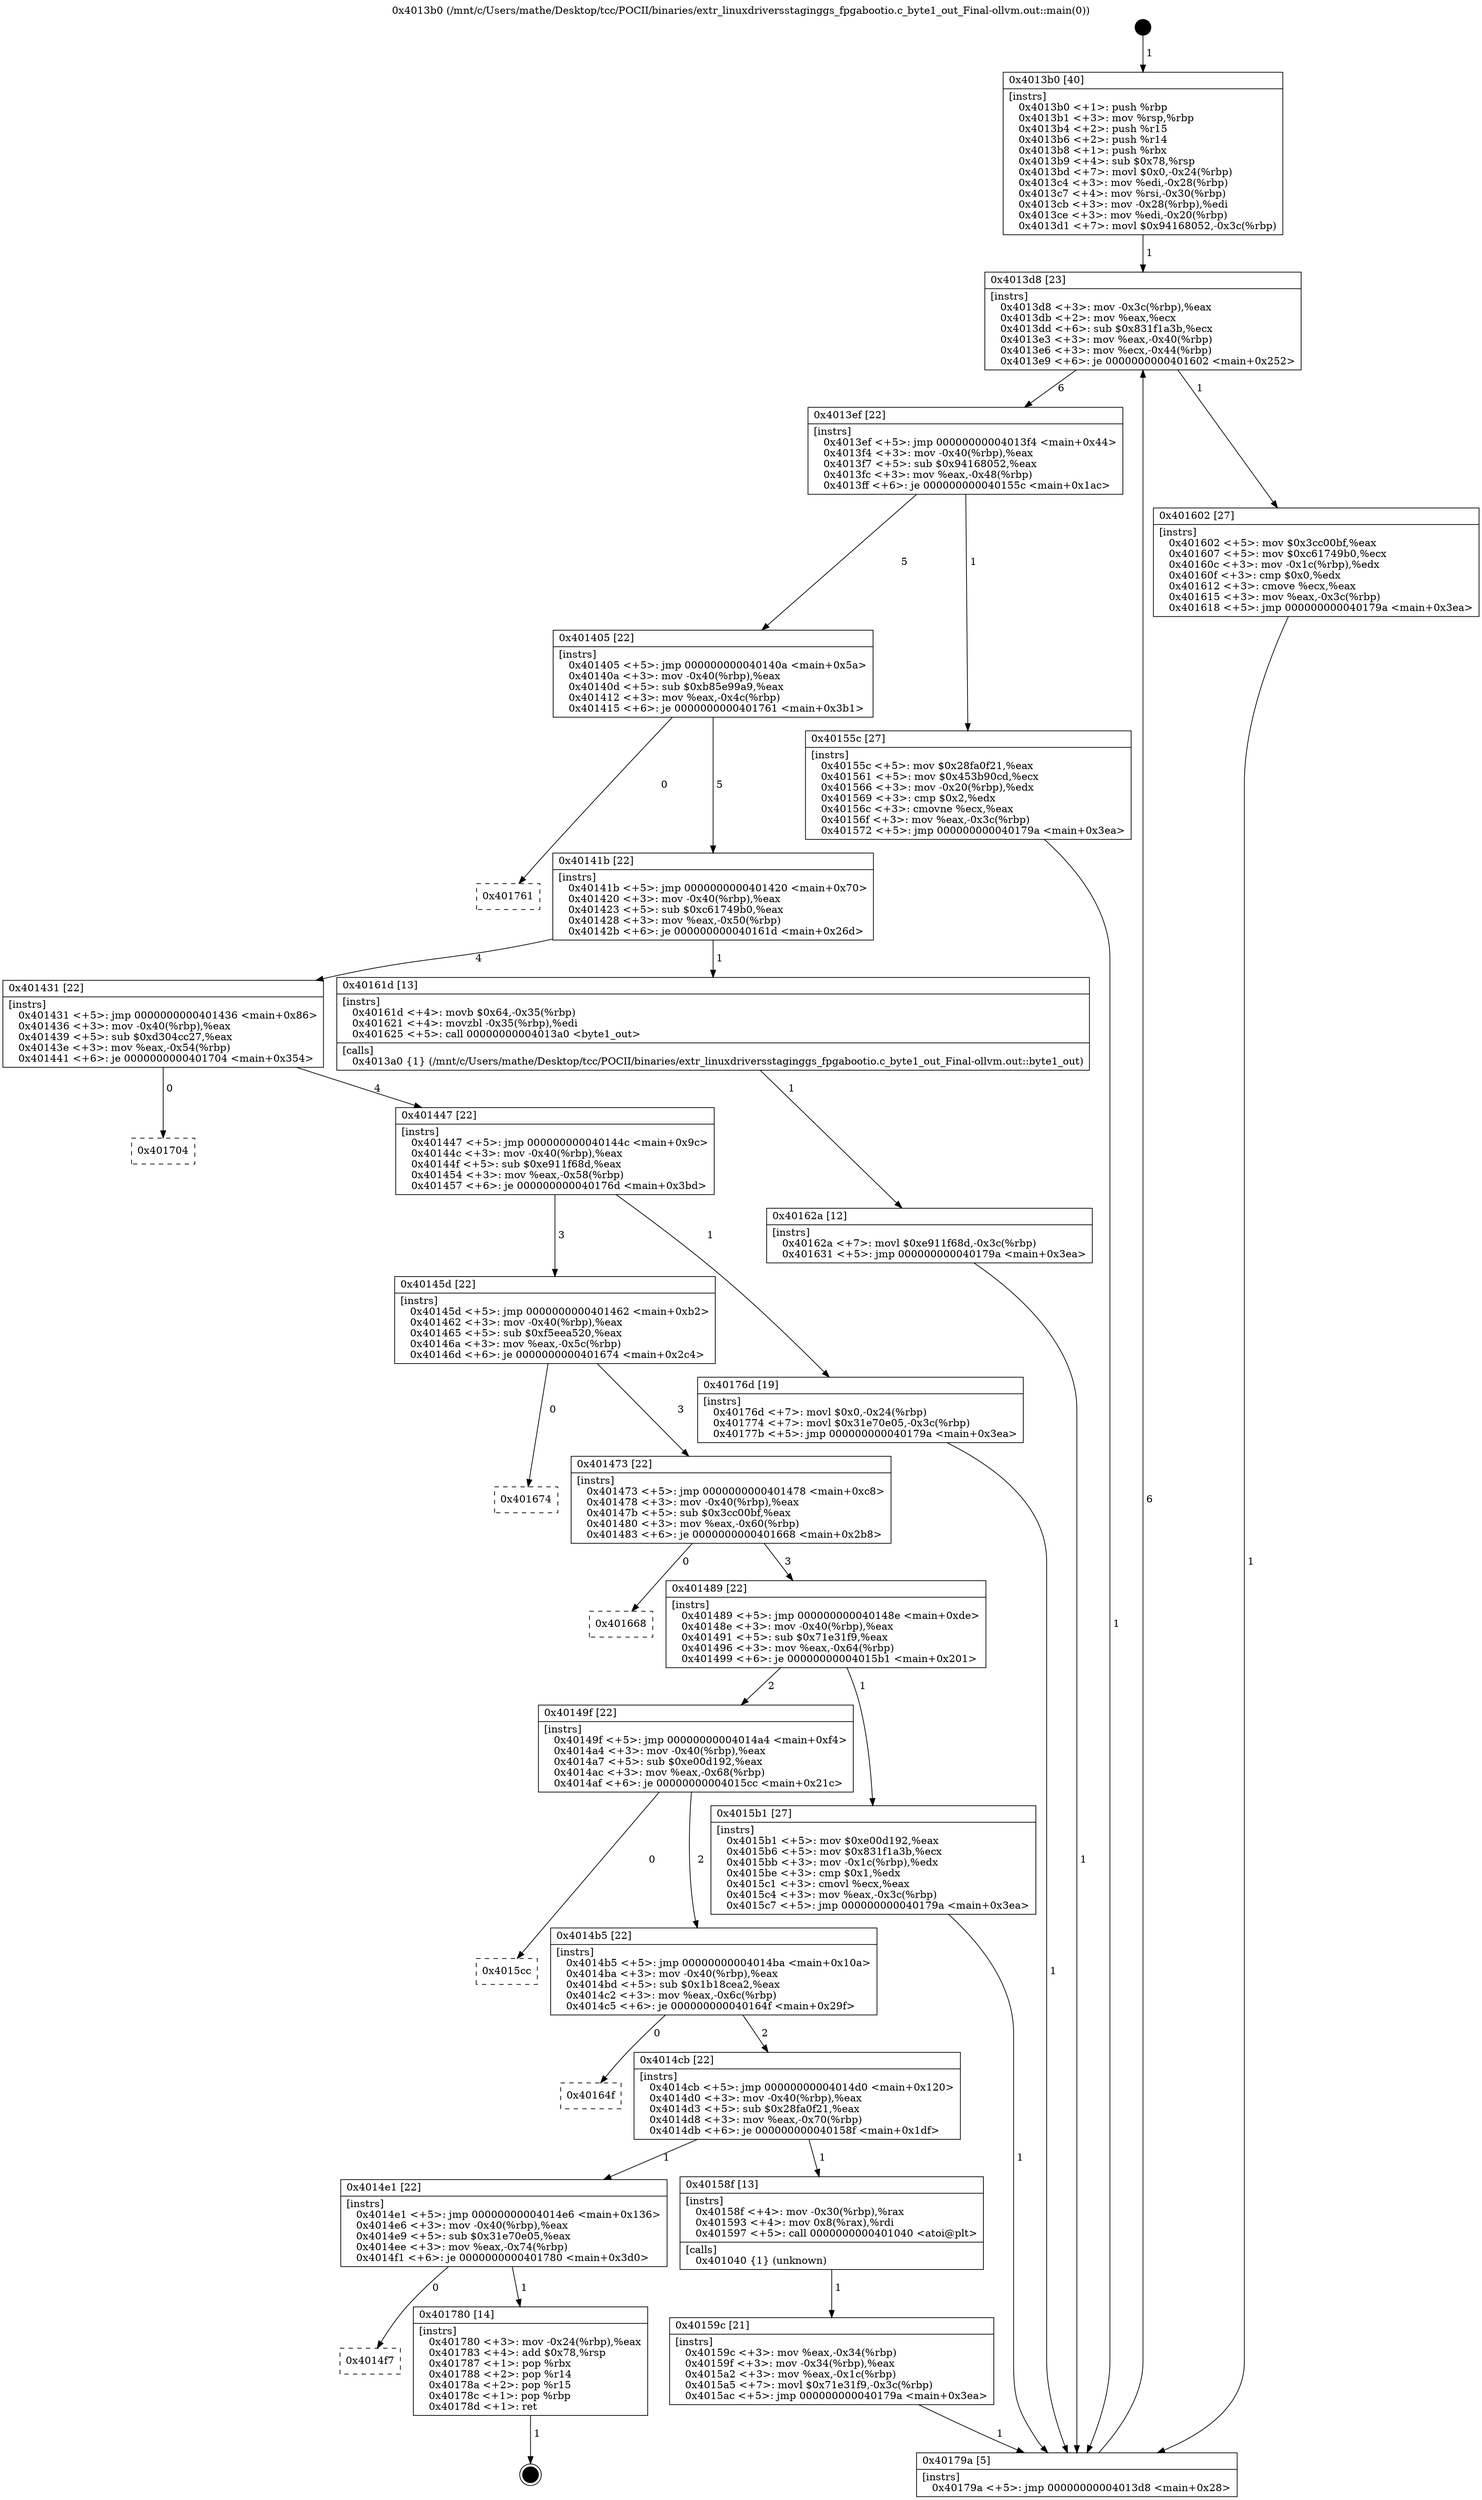 digraph "0x4013b0" {
  label = "0x4013b0 (/mnt/c/Users/mathe/Desktop/tcc/POCII/binaries/extr_linuxdriversstaginggs_fpgabootio.c_byte1_out_Final-ollvm.out::main(0))"
  labelloc = "t"
  node[shape=record]

  Entry [label="",width=0.3,height=0.3,shape=circle,fillcolor=black,style=filled]
  "0x4013d8" [label="{
     0x4013d8 [23]\l
     | [instrs]\l
     &nbsp;&nbsp;0x4013d8 \<+3\>: mov -0x3c(%rbp),%eax\l
     &nbsp;&nbsp;0x4013db \<+2\>: mov %eax,%ecx\l
     &nbsp;&nbsp;0x4013dd \<+6\>: sub $0x831f1a3b,%ecx\l
     &nbsp;&nbsp;0x4013e3 \<+3\>: mov %eax,-0x40(%rbp)\l
     &nbsp;&nbsp;0x4013e6 \<+3\>: mov %ecx,-0x44(%rbp)\l
     &nbsp;&nbsp;0x4013e9 \<+6\>: je 0000000000401602 \<main+0x252\>\l
  }"]
  "0x401602" [label="{
     0x401602 [27]\l
     | [instrs]\l
     &nbsp;&nbsp;0x401602 \<+5\>: mov $0x3cc00bf,%eax\l
     &nbsp;&nbsp;0x401607 \<+5\>: mov $0xc61749b0,%ecx\l
     &nbsp;&nbsp;0x40160c \<+3\>: mov -0x1c(%rbp),%edx\l
     &nbsp;&nbsp;0x40160f \<+3\>: cmp $0x0,%edx\l
     &nbsp;&nbsp;0x401612 \<+3\>: cmove %ecx,%eax\l
     &nbsp;&nbsp;0x401615 \<+3\>: mov %eax,-0x3c(%rbp)\l
     &nbsp;&nbsp;0x401618 \<+5\>: jmp 000000000040179a \<main+0x3ea\>\l
  }"]
  "0x4013ef" [label="{
     0x4013ef [22]\l
     | [instrs]\l
     &nbsp;&nbsp;0x4013ef \<+5\>: jmp 00000000004013f4 \<main+0x44\>\l
     &nbsp;&nbsp;0x4013f4 \<+3\>: mov -0x40(%rbp),%eax\l
     &nbsp;&nbsp;0x4013f7 \<+5\>: sub $0x94168052,%eax\l
     &nbsp;&nbsp;0x4013fc \<+3\>: mov %eax,-0x48(%rbp)\l
     &nbsp;&nbsp;0x4013ff \<+6\>: je 000000000040155c \<main+0x1ac\>\l
  }"]
  Exit [label="",width=0.3,height=0.3,shape=circle,fillcolor=black,style=filled,peripheries=2]
  "0x40155c" [label="{
     0x40155c [27]\l
     | [instrs]\l
     &nbsp;&nbsp;0x40155c \<+5\>: mov $0x28fa0f21,%eax\l
     &nbsp;&nbsp;0x401561 \<+5\>: mov $0x453b90cd,%ecx\l
     &nbsp;&nbsp;0x401566 \<+3\>: mov -0x20(%rbp),%edx\l
     &nbsp;&nbsp;0x401569 \<+3\>: cmp $0x2,%edx\l
     &nbsp;&nbsp;0x40156c \<+3\>: cmovne %ecx,%eax\l
     &nbsp;&nbsp;0x40156f \<+3\>: mov %eax,-0x3c(%rbp)\l
     &nbsp;&nbsp;0x401572 \<+5\>: jmp 000000000040179a \<main+0x3ea\>\l
  }"]
  "0x401405" [label="{
     0x401405 [22]\l
     | [instrs]\l
     &nbsp;&nbsp;0x401405 \<+5\>: jmp 000000000040140a \<main+0x5a\>\l
     &nbsp;&nbsp;0x40140a \<+3\>: mov -0x40(%rbp),%eax\l
     &nbsp;&nbsp;0x40140d \<+5\>: sub $0xb85e99a9,%eax\l
     &nbsp;&nbsp;0x401412 \<+3\>: mov %eax,-0x4c(%rbp)\l
     &nbsp;&nbsp;0x401415 \<+6\>: je 0000000000401761 \<main+0x3b1\>\l
  }"]
  "0x40179a" [label="{
     0x40179a [5]\l
     | [instrs]\l
     &nbsp;&nbsp;0x40179a \<+5\>: jmp 00000000004013d8 \<main+0x28\>\l
  }"]
  "0x4013b0" [label="{
     0x4013b0 [40]\l
     | [instrs]\l
     &nbsp;&nbsp;0x4013b0 \<+1\>: push %rbp\l
     &nbsp;&nbsp;0x4013b1 \<+3\>: mov %rsp,%rbp\l
     &nbsp;&nbsp;0x4013b4 \<+2\>: push %r15\l
     &nbsp;&nbsp;0x4013b6 \<+2\>: push %r14\l
     &nbsp;&nbsp;0x4013b8 \<+1\>: push %rbx\l
     &nbsp;&nbsp;0x4013b9 \<+4\>: sub $0x78,%rsp\l
     &nbsp;&nbsp;0x4013bd \<+7\>: movl $0x0,-0x24(%rbp)\l
     &nbsp;&nbsp;0x4013c4 \<+3\>: mov %edi,-0x28(%rbp)\l
     &nbsp;&nbsp;0x4013c7 \<+4\>: mov %rsi,-0x30(%rbp)\l
     &nbsp;&nbsp;0x4013cb \<+3\>: mov -0x28(%rbp),%edi\l
     &nbsp;&nbsp;0x4013ce \<+3\>: mov %edi,-0x20(%rbp)\l
     &nbsp;&nbsp;0x4013d1 \<+7\>: movl $0x94168052,-0x3c(%rbp)\l
  }"]
  "0x4014f7" [label="{
     0x4014f7\l
  }", style=dashed]
  "0x401761" [label="{
     0x401761\l
  }", style=dashed]
  "0x40141b" [label="{
     0x40141b [22]\l
     | [instrs]\l
     &nbsp;&nbsp;0x40141b \<+5\>: jmp 0000000000401420 \<main+0x70\>\l
     &nbsp;&nbsp;0x401420 \<+3\>: mov -0x40(%rbp),%eax\l
     &nbsp;&nbsp;0x401423 \<+5\>: sub $0xc61749b0,%eax\l
     &nbsp;&nbsp;0x401428 \<+3\>: mov %eax,-0x50(%rbp)\l
     &nbsp;&nbsp;0x40142b \<+6\>: je 000000000040161d \<main+0x26d\>\l
  }"]
  "0x401780" [label="{
     0x401780 [14]\l
     | [instrs]\l
     &nbsp;&nbsp;0x401780 \<+3\>: mov -0x24(%rbp),%eax\l
     &nbsp;&nbsp;0x401783 \<+4\>: add $0x78,%rsp\l
     &nbsp;&nbsp;0x401787 \<+1\>: pop %rbx\l
     &nbsp;&nbsp;0x401788 \<+2\>: pop %r14\l
     &nbsp;&nbsp;0x40178a \<+2\>: pop %r15\l
     &nbsp;&nbsp;0x40178c \<+1\>: pop %rbp\l
     &nbsp;&nbsp;0x40178d \<+1\>: ret\l
  }"]
  "0x40161d" [label="{
     0x40161d [13]\l
     | [instrs]\l
     &nbsp;&nbsp;0x40161d \<+4\>: movb $0x64,-0x35(%rbp)\l
     &nbsp;&nbsp;0x401621 \<+4\>: movzbl -0x35(%rbp),%edi\l
     &nbsp;&nbsp;0x401625 \<+5\>: call 00000000004013a0 \<byte1_out\>\l
     | [calls]\l
     &nbsp;&nbsp;0x4013a0 \{1\} (/mnt/c/Users/mathe/Desktop/tcc/POCII/binaries/extr_linuxdriversstaginggs_fpgabootio.c_byte1_out_Final-ollvm.out::byte1_out)\l
  }"]
  "0x401431" [label="{
     0x401431 [22]\l
     | [instrs]\l
     &nbsp;&nbsp;0x401431 \<+5\>: jmp 0000000000401436 \<main+0x86\>\l
     &nbsp;&nbsp;0x401436 \<+3\>: mov -0x40(%rbp),%eax\l
     &nbsp;&nbsp;0x401439 \<+5\>: sub $0xd304cc27,%eax\l
     &nbsp;&nbsp;0x40143e \<+3\>: mov %eax,-0x54(%rbp)\l
     &nbsp;&nbsp;0x401441 \<+6\>: je 0000000000401704 \<main+0x354\>\l
  }"]
  "0x40162a" [label="{
     0x40162a [12]\l
     | [instrs]\l
     &nbsp;&nbsp;0x40162a \<+7\>: movl $0xe911f68d,-0x3c(%rbp)\l
     &nbsp;&nbsp;0x401631 \<+5\>: jmp 000000000040179a \<main+0x3ea\>\l
  }"]
  "0x401704" [label="{
     0x401704\l
  }", style=dashed]
  "0x401447" [label="{
     0x401447 [22]\l
     | [instrs]\l
     &nbsp;&nbsp;0x401447 \<+5\>: jmp 000000000040144c \<main+0x9c\>\l
     &nbsp;&nbsp;0x40144c \<+3\>: mov -0x40(%rbp),%eax\l
     &nbsp;&nbsp;0x40144f \<+5\>: sub $0xe911f68d,%eax\l
     &nbsp;&nbsp;0x401454 \<+3\>: mov %eax,-0x58(%rbp)\l
     &nbsp;&nbsp;0x401457 \<+6\>: je 000000000040176d \<main+0x3bd\>\l
  }"]
  "0x40159c" [label="{
     0x40159c [21]\l
     | [instrs]\l
     &nbsp;&nbsp;0x40159c \<+3\>: mov %eax,-0x34(%rbp)\l
     &nbsp;&nbsp;0x40159f \<+3\>: mov -0x34(%rbp),%eax\l
     &nbsp;&nbsp;0x4015a2 \<+3\>: mov %eax,-0x1c(%rbp)\l
     &nbsp;&nbsp;0x4015a5 \<+7\>: movl $0x71e31f9,-0x3c(%rbp)\l
     &nbsp;&nbsp;0x4015ac \<+5\>: jmp 000000000040179a \<main+0x3ea\>\l
  }"]
  "0x40176d" [label="{
     0x40176d [19]\l
     | [instrs]\l
     &nbsp;&nbsp;0x40176d \<+7\>: movl $0x0,-0x24(%rbp)\l
     &nbsp;&nbsp;0x401774 \<+7\>: movl $0x31e70e05,-0x3c(%rbp)\l
     &nbsp;&nbsp;0x40177b \<+5\>: jmp 000000000040179a \<main+0x3ea\>\l
  }"]
  "0x40145d" [label="{
     0x40145d [22]\l
     | [instrs]\l
     &nbsp;&nbsp;0x40145d \<+5\>: jmp 0000000000401462 \<main+0xb2\>\l
     &nbsp;&nbsp;0x401462 \<+3\>: mov -0x40(%rbp),%eax\l
     &nbsp;&nbsp;0x401465 \<+5\>: sub $0xf5eea520,%eax\l
     &nbsp;&nbsp;0x40146a \<+3\>: mov %eax,-0x5c(%rbp)\l
     &nbsp;&nbsp;0x40146d \<+6\>: je 0000000000401674 \<main+0x2c4\>\l
  }"]
  "0x4014e1" [label="{
     0x4014e1 [22]\l
     | [instrs]\l
     &nbsp;&nbsp;0x4014e1 \<+5\>: jmp 00000000004014e6 \<main+0x136\>\l
     &nbsp;&nbsp;0x4014e6 \<+3\>: mov -0x40(%rbp),%eax\l
     &nbsp;&nbsp;0x4014e9 \<+5\>: sub $0x31e70e05,%eax\l
     &nbsp;&nbsp;0x4014ee \<+3\>: mov %eax,-0x74(%rbp)\l
     &nbsp;&nbsp;0x4014f1 \<+6\>: je 0000000000401780 \<main+0x3d0\>\l
  }"]
  "0x401674" [label="{
     0x401674\l
  }", style=dashed]
  "0x401473" [label="{
     0x401473 [22]\l
     | [instrs]\l
     &nbsp;&nbsp;0x401473 \<+5\>: jmp 0000000000401478 \<main+0xc8\>\l
     &nbsp;&nbsp;0x401478 \<+3\>: mov -0x40(%rbp),%eax\l
     &nbsp;&nbsp;0x40147b \<+5\>: sub $0x3cc00bf,%eax\l
     &nbsp;&nbsp;0x401480 \<+3\>: mov %eax,-0x60(%rbp)\l
     &nbsp;&nbsp;0x401483 \<+6\>: je 0000000000401668 \<main+0x2b8\>\l
  }"]
  "0x40158f" [label="{
     0x40158f [13]\l
     | [instrs]\l
     &nbsp;&nbsp;0x40158f \<+4\>: mov -0x30(%rbp),%rax\l
     &nbsp;&nbsp;0x401593 \<+4\>: mov 0x8(%rax),%rdi\l
     &nbsp;&nbsp;0x401597 \<+5\>: call 0000000000401040 \<atoi@plt\>\l
     | [calls]\l
     &nbsp;&nbsp;0x401040 \{1\} (unknown)\l
  }"]
  "0x401668" [label="{
     0x401668\l
  }", style=dashed]
  "0x401489" [label="{
     0x401489 [22]\l
     | [instrs]\l
     &nbsp;&nbsp;0x401489 \<+5\>: jmp 000000000040148e \<main+0xde\>\l
     &nbsp;&nbsp;0x40148e \<+3\>: mov -0x40(%rbp),%eax\l
     &nbsp;&nbsp;0x401491 \<+5\>: sub $0x71e31f9,%eax\l
     &nbsp;&nbsp;0x401496 \<+3\>: mov %eax,-0x64(%rbp)\l
     &nbsp;&nbsp;0x401499 \<+6\>: je 00000000004015b1 \<main+0x201\>\l
  }"]
  "0x4014cb" [label="{
     0x4014cb [22]\l
     | [instrs]\l
     &nbsp;&nbsp;0x4014cb \<+5\>: jmp 00000000004014d0 \<main+0x120\>\l
     &nbsp;&nbsp;0x4014d0 \<+3\>: mov -0x40(%rbp),%eax\l
     &nbsp;&nbsp;0x4014d3 \<+5\>: sub $0x28fa0f21,%eax\l
     &nbsp;&nbsp;0x4014d8 \<+3\>: mov %eax,-0x70(%rbp)\l
     &nbsp;&nbsp;0x4014db \<+6\>: je 000000000040158f \<main+0x1df\>\l
  }"]
  "0x4015b1" [label="{
     0x4015b1 [27]\l
     | [instrs]\l
     &nbsp;&nbsp;0x4015b1 \<+5\>: mov $0xe00d192,%eax\l
     &nbsp;&nbsp;0x4015b6 \<+5\>: mov $0x831f1a3b,%ecx\l
     &nbsp;&nbsp;0x4015bb \<+3\>: mov -0x1c(%rbp),%edx\l
     &nbsp;&nbsp;0x4015be \<+3\>: cmp $0x1,%edx\l
     &nbsp;&nbsp;0x4015c1 \<+3\>: cmovl %ecx,%eax\l
     &nbsp;&nbsp;0x4015c4 \<+3\>: mov %eax,-0x3c(%rbp)\l
     &nbsp;&nbsp;0x4015c7 \<+5\>: jmp 000000000040179a \<main+0x3ea\>\l
  }"]
  "0x40149f" [label="{
     0x40149f [22]\l
     | [instrs]\l
     &nbsp;&nbsp;0x40149f \<+5\>: jmp 00000000004014a4 \<main+0xf4\>\l
     &nbsp;&nbsp;0x4014a4 \<+3\>: mov -0x40(%rbp),%eax\l
     &nbsp;&nbsp;0x4014a7 \<+5\>: sub $0xe00d192,%eax\l
     &nbsp;&nbsp;0x4014ac \<+3\>: mov %eax,-0x68(%rbp)\l
     &nbsp;&nbsp;0x4014af \<+6\>: je 00000000004015cc \<main+0x21c\>\l
  }"]
  "0x40164f" [label="{
     0x40164f\l
  }", style=dashed]
  "0x4015cc" [label="{
     0x4015cc\l
  }", style=dashed]
  "0x4014b5" [label="{
     0x4014b5 [22]\l
     | [instrs]\l
     &nbsp;&nbsp;0x4014b5 \<+5\>: jmp 00000000004014ba \<main+0x10a\>\l
     &nbsp;&nbsp;0x4014ba \<+3\>: mov -0x40(%rbp),%eax\l
     &nbsp;&nbsp;0x4014bd \<+5\>: sub $0x1b18cea2,%eax\l
     &nbsp;&nbsp;0x4014c2 \<+3\>: mov %eax,-0x6c(%rbp)\l
     &nbsp;&nbsp;0x4014c5 \<+6\>: je 000000000040164f \<main+0x29f\>\l
  }"]
  Entry -> "0x4013b0" [label=" 1"]
  "0x4013d8" -> "0x401602" [label=" 1"]
  "0x4013d8" -> "0x4013ef" [label=" 6"]
  "0x401780" -> Exit [label=" 1"]
  "0x4013ef" -> "0x40155c" [label=" 1"]
  "0x4013ef" -> "0x401405" [label=" 5"]
  "0x40155c" -> "0x40179a" [label=" 1"]
  "0x4013b0" -> "0x4013d8" [label=" 1"]
  "0x40179a" -> "0x4013d8" [label=" 6"]
  "0x4014e1" -> "0x4014f7" [label=" 0"]
  "0x401405" -> "0x401761" [label=" 0"]
  "0x401405" -> "0x40141b" [label=" 5"]
  "0x4014e1" -> "0x401780" [label=" 1"]
  "0x40141b" -> "0x40161d" [label=" 1"]
  "0x40141b" -> "0x401431" [label=" 4"]
  "0x40176d" -> "0x40179a" [label=" 1"]
  "0x401431" -> "0x401704" [label=" 0"]
  "0x401431" -> "0x401447" [label=" 4"]
  "0x40162a" -> "0x40179a" [label=" 1"]
  "0x401447" -> "0x40176d" [label=" 1"]
  "0x401447" -> "0x40145d" [label=" 3"]
  "0x40161d" -> "0x40162a" [label=" 1"]
  "0x40145d" -> "0x401674" [label=" 0"]
  "0x40145d" -> "0x401473" [label=" 3"]
  "0x401602" -> "0x40179a" [label=" 1"]
  "0x401473" -> "0x401668" [label=" 0"]
  "0x401473" -> "0x401489" [label=" 3"]
  "0x4015b1" -> "0x40179a" [label=" 1"]
  "0x401489" -> "0x4015b1" [label=" 1"]
  "0x401489" -> "0x40149f" [label=" 2"]
  "0x40158f" -> "0x40159c" [label=" 1"]
  "0x40149f" -> "0x4015cc" [label=" 0"]
  "0x40149f" -> "0x4014b5" [label=" 2"]
  "0x4014cb" -> "0x4014e1" [label=" 1"]
  "0x4014b5" -> "0x40164f" [label=" 0"]
  "0x4014b5" -> "0x4014cb" [label=" 2"]
  "0x40159c" -> "0x40179a" [label=" 1"]
  "0x4014cb" -> "0x40158f" [label=" 1"]
}
